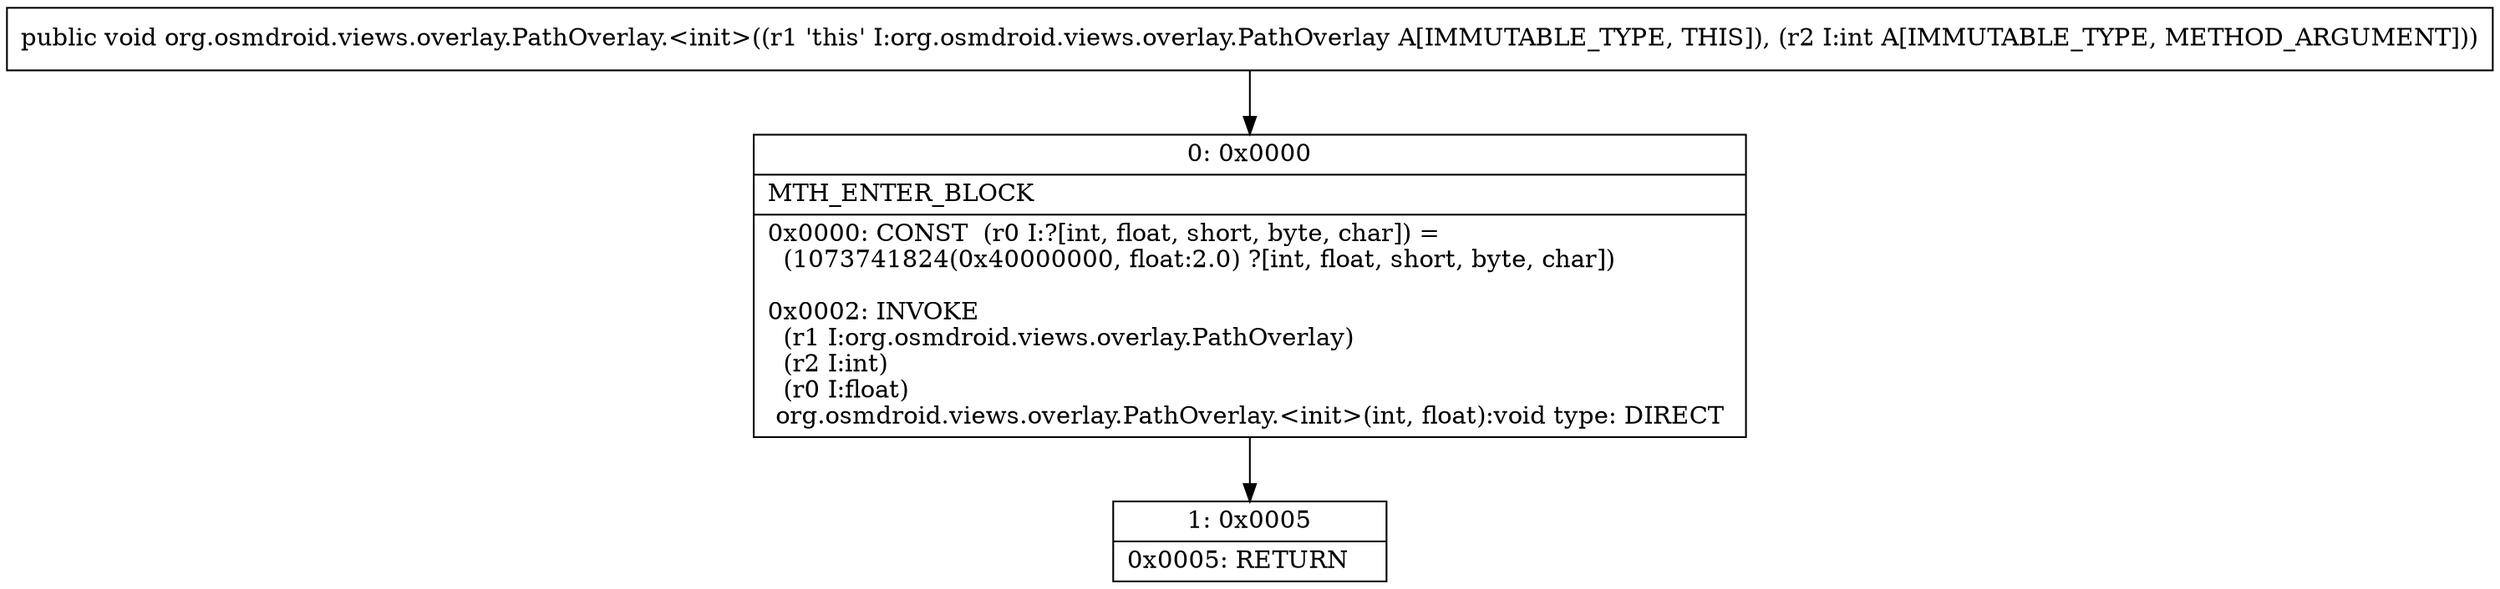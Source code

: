 digraph "CFG fororg.osmdroid.views.overlay.PathOverlay.\<init\>(I)V" {
Node_0 [shape=record,label="{0\:\ 0x0000|MTH_ENTER_BLOCK\l|0x0000: CONST  (r0 I:?[int, float, short, byte, char]) = \l  (1073741824(0x40000000, float:2.0) ?[int, float, short, byte, char])\l \l0x0002: INVOKE  \l  (r1 I:org.osmdroid.views.overlay.PathOverlay)\l  (r2 I:int)\l  (r0 I:float)\l org.osmdroid.views.overlay.PathOverlay.\<init\>(int, float):void type: DIRECT \l}"];
Node_1 [shape=record,label="{1\:\ 0x0005|0x0005: RETURN   \l}"];
MethodNode[shape=record,label="{public void org.osmdroid.views.overlay.PathOverlay.\<init\>((r1 'this' I:org.osmdroid.views.overlay.PathOverlay A[IMMUTABLE_TYPE, THIS]), (r2 I:int A[IMMUTABLE_TYPE, METHOD_ARGUMENT])) }"];
MethodNode -> Node_0;
Node_0 -> Node_1;
}

